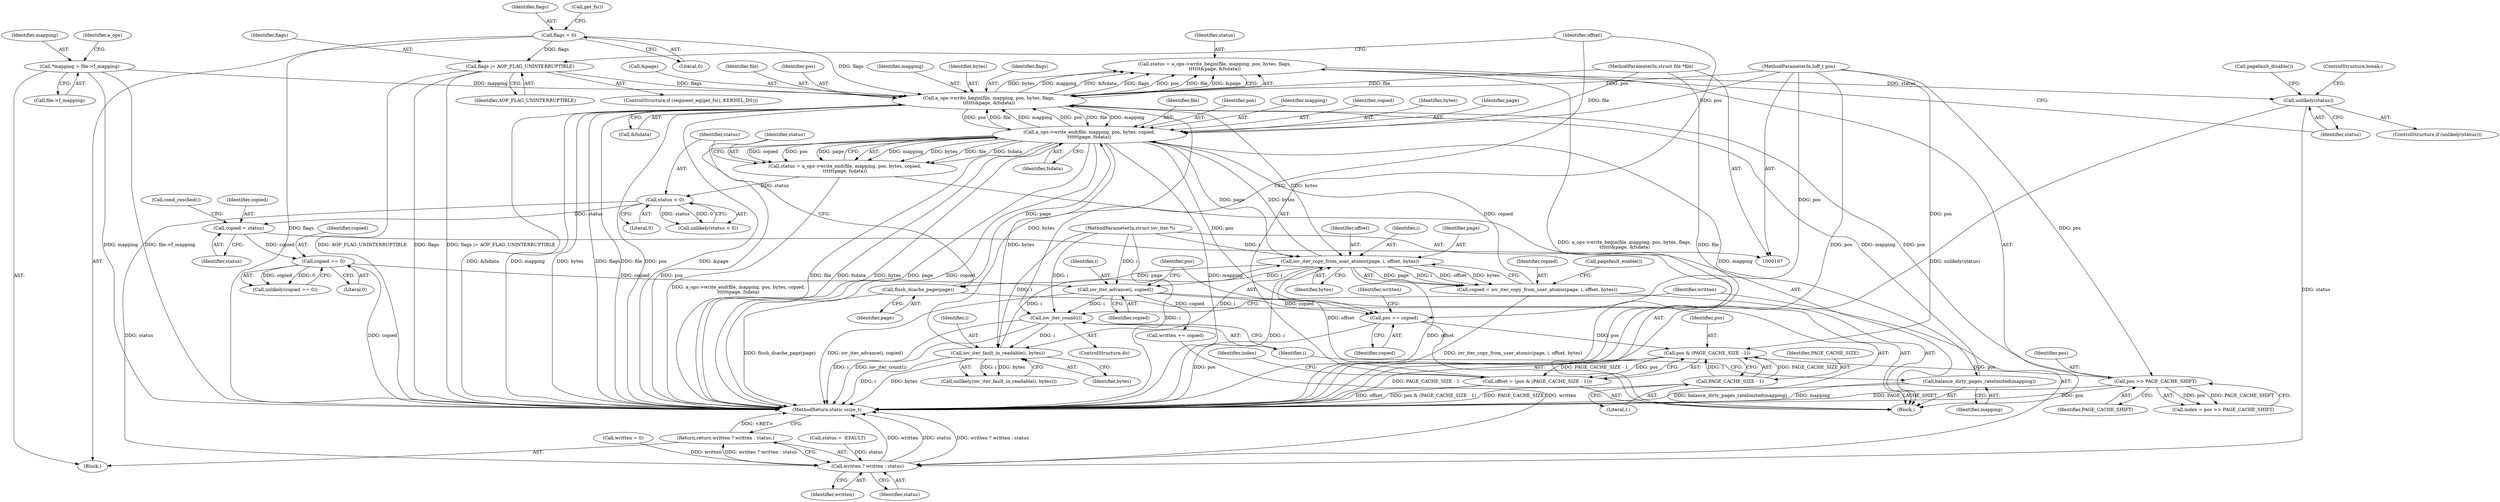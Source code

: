 digraph "1_linux_124d3b7041f9a0ca7c43a6293e1cae4576c32fd5_0@API" {
"1000175" [label="(Call,status = a_ops->write_begin(file, mapping, pos, bytes, flags,\n\t\t\t\t\t\t&page, &fsdata))"];
"1000177" [label="(Call,a_ops->write_begin(file, mapping, pos, bytes, flags,\n\t\t\t\t\t\t&page, &fsdata))"];
"1000204" [label="(Call,a_ops->write_end(file, mapping, pos, bytes, copied,\n\t\t\t\t\t\tpage, fsdata))"];
"1000108" [label="(MethodParameterIn,struct file *file)"];
"1000110" [label="(MethodParameterIn,loff_t pos)"];
"1000194" [label="(Call,iov_iter_copy_from_user_atomic(page, i, offset, bytes))"];
"1000166" [label="(Call,iov_iter_fault_in_readable(i, bytes))"];
"1000240" [label="(Call,iov_iter_count(i))"];
"1000229" [label="(Call,iov_iter_advance(i, copied))"];
"1000109" [label="(MethodParameterIn,struct iov_iter *i)"];
"1000224" [label="(Call,copied == 0)"];
"1000218" [label="(Call,copied = status)"];
"1000214" [label="(Call,status < 0)"];
"1000202" [label="(Call,status = a_ops->write_end(file, mapping, pos, bytes, copied,\n\t\t\t\t\t\tpage, fsdata))"];
"1000151" [label="(Call,offset = (pos & (PAGE_CACHE_SIZE - 1)))"];
"1000153" [label="(Call,pos & (PAGE_CACHE_SIZE - 1))"];
"1000232" [label="(Call,pos += copied)"];
"1000155" [label="(Call,PAGE_CACHE_SIZE - 1)"];
"1000192" [label="(Call,copied = iov_iter_copy_from_user_atomic(page, i, offset, bytes))"];
"1000200" [label="(Call,flush_dcache_page(page))"];
"1000238" [label="(Call,balance_dirty_pages_ratelimited(mapping))"];
"1000113" [label="(Call,*mapping = file->f_mapping)"];
"1000160" [label="(Call,pos >> PAGE_CACHE_SHIFT)"];
"1000140" [label="(Call,flags |= AOP_FLAG_UNINTERRUPTIBLE)"];
"1000133" [label="(Call,flags = 0)"];
"1000188" [label="(Call,unlikely(status))"];
"1000243" [label="(Call,written ? written : status)"];
"1000242" [label="(Return,return written ? written : status;)"];
"1000232" [label="(Call,pos += copied)"];
"1000230" [label="(Identifier,i)"];
"1000181" [label="(Identifier,bytes)"];
"1000177" [label="(Call,a_ops->write_begin(file, mapping, pos, bytes, flags,\n\t\t\t\t\t\t&page, &fsdata))"];
"1000115" [label="(Call,file->f_mapping)"];
"1000113" [label="(Call,*mapping = file->f_mapping)"];
"1000201" [label="(Identifier,page)"];
"1000135" [label="(Literal,0)"];
"1000206" [label="(Identifier,mapping)"];
"1000209" [label="(Identifier,copied)"];
"1000234" [label="(Identifier,copied)"];
"1000182" [label="(Identifier,flags)"];
"1000157" [label="(Literal,1)"];
"1000211" [label="(Identifier,fsdata)"];
"1000241" [label="(Identifier,i)"];
"1000221" [label="(Call,cond_resched())"];
"1000219" [label="(Identifier,copied)"];
"1000158" [label="(Call,index = pos >> PAGE_CACHE_SHIFT)"];
"1000199" [label="(Call,pagefault_enable())"];
"1000239" [label="(Identifier,mapping)"];
"1000159" [label="(Identifier,index)"];
"1000183" [label="(Call,&page)"];
"1000204" [label="(Call,a_ops->write_end(file, mapping, pos, bytes, copied,\n\t\t\t\t\t\tpage, fsdata))"];
"1000238" [label="(Call,balance_dirty_pages_ratelimited(mapping))"];
"1000144" [label="(Block,)"];
"1000161" [label="(Identifier,pos)"];
"1000178" [label="(Identifier,file)"];
"1000226" [label="(Literal,0)"];
"1000110" [label="(MethodParameterIn,loff_t pos)"];
"1000245" [label="(Identifier,written)"];
"1000243" [label="(Call,written ? written : status)"];
"1000196" [label="(Identifier,i)"];
"1000233" [label="(Identifier,pos)"];
"1000203" [label="(Identifier,status)"];
"1000187" [label="(ControlStructure,if (unlikely(status)))"];
"1000225" [label="(Identifier,copied)"];
"1000190" [label="(ControlStructure,break;)"];
"1000160" [label="(Call,pos >> PAGE_CACHE_SHIFT)"];
"1000166" [label="(Call,iov_iter_fault_in_readable(i, bytes))"];
"1000129" [label="(Call,written = 0)"];
"1000153" [label="(Call,pos & (PAGE_CACHE_SIZE - 1))"];
"1000167" [label="(Identifier,i)"];
"1000223" [label="(Call,unlikely(copied == 0))"];
"1000235" [label="(Call,written += copied)"];
"1000240" [label="(Call,iov_iter_count(i))"];
"1000170" [label="(Call,status = -EFAULT)"];
"1000242" [label="(Return,return written ? written : status;)"];
"1000168" [label="(Identifier,bytes)"];
"1000215" [label="(Identifier,status)"];
"1000188" [label="(Call,unlikely(status))"];
"1000180" [label="(Identifier,pos)"];
"1000236" [label="(Identifier,written)"];
"1000208" [label="(Identifier,bytes)"];
"1000185" [label="(Call,&fsdata)"];
"1000133" [label="(Call,flags = 0)"];
"1000218" [label="(Call,copied = status)"];
"1000109" [label="(MethodParameterIn,struct iov_iter *i)"];
"1000154" [label="(Identifier,pos)"];
"1000193" [label="(Identifier,copied)"];
"1000136" [label="(ControlStructure,if (segment_eq(get_fs(), KERNEL_DS)))"];
"1000213" [label="(Call,unlikely(status < 0))"];
"1000155" [label="(Call,PAGE_CACHE_SIZE - 1)"];
"1000111" [label="(Block,)"];
"1000200" [label="(Call,flush_dcache_page(page))"];
"1000120" [label="(Identifier,a_ops)"];
"1000162" [label="(Identifier,PAGE_CACHE_SHIFT)"];
"1000210" [label="(Identifier,page)"];
"1000152" [label="(Identifier,offset)"];
"1000220" [label="(Identifier,status)"];
"1000195" [label="(Identifier,page)"];
"1000205" [label="(Identifier,file)"];
"1000247" [label="(MethodReturn,static ssize_t)"];
"1000140" [label="(Call,flags |= AOP_FLAG_UNINTERRUPTIBLE)"];
"1000192" [label="(Call,copied = iov_iter_copy_from_user_atomic(page, i, offset, bytes))"];
"1000179" [label="(Identifier,mapping)"];
"1000134" [label="(Identifier,flags)"];
"1000194" [label="(Call,iov_iter_copy_from_user_atomic(page, i, offset, bytes))"];
"1000207" [label="(Identifier,pos)"];
"1000216" [label="(Literal,0)"];
"1000175" [label="(Call,status = a_ops->write_begin(file, mapping, pos, bytes, flags,\n\t\t\t\t\t\t&page, &fsdata))"];
"1000224" [label="(Call,copied == 0)"];
"1000138" [label="(Call,get_fs())"];
"1000114" [label="(Identifier,mapping)"];
"1000156" [label="(Identifier,PAGE_CACHE_SIZE)"];
"1000202" [label="(Call,status = a_ops->write_end(file, mapping, pos, bytes, copied,\n\t\t\t\t\t\tpage, fsdata))"];
"1000246" [label="(Identifier,status)"];
"1000198" [label="(Identifier,bytes)"];
"1000141" [label="(Identifier,flags)"];
"1000244" [label="(Identifier,written)"];
"1000176" [label="(Identifier,status)"];
"1000197" [label="(Identifier,offset)"];
"1000231" [label="(Identifier,copied)"];
"1000189" [label="(Identifier,status)"];
"1000151" [label="(Call,offset = (pos & (PAGE_CACHE_SIZE - 1)))"];
"1000214" [label="(Call,status < 0)"];
"1000142" [label="(Identifier,AOP_FLAG_UNINTERRUPTIBLE)"];
"1000229" [label="(Call,iov_iter_advance(i, copied))"];
"1000143" [label="(ControlStructure,do)"];
"1000165" [label="(Call,unlikely(iov_iter_fault_in_readable(i, bytes)))"];
"1000108" [label="(MethodParameterIn,struct file *file)"];
"1000191" [label="(Call,pagefault_disable())"];
"1000175" -> "1000144"  [label="AST: "];
"1000175" -> "1000177"  [label="CFG: "];
"1000176" -> "1000175"  [label="AST: "];
"1000177" -> "1000175"  [label="AST: "];
"1000189" -> "1000175"  [label="CFG: "];
"1000175" -> "1000247"  [label="DDG: a_ops->write_begin(file, mapping, pos, bytes, flags,\n\t\t\t\t\t\t&page, &fsdata)"];
"1000177" -> "1000175"  [label="DDG: bytes"];
"1000177" -> "1000175"  [label="DDG: mapping"];
"1000177" -> "1000175"  [label="DDG: &fsdata"];
"1000177" -> "1000175"  [label="DDG: flags"];
"1000177" -> "1000175"  [label="DDG: pos"];
"1000177" -> "1000175"  [label="DDG: file"];
"1000177" -> "1000175"  [label="DDG: &page"];
"1000175" -> "1000188"  [label="DDG: status"];
"1000177" -> "1000185"  [label="CFG: "];
"1000178" -> "1000177"  [label="AST: "];
"1000179" -> "1000177"  [label="AST: "];
"1000180" -> "1000177"  [label="AST: "];
"1000181" -> "1000177"  [label="AST: "];
"1000182" -> "1000177"  [label="AST: "];
"1000183" -> "1000177"  [label="AST: "];
"1000185" -> "1000177"  [label="AST: "];
"1000177" -> "1000247"  [label="DDG: &fsdata"];
"1000177" -> "1000247"  [label="DDG: mapping"];
"1000177" -> "1000247"  [label="DDG: bytes"];
"1000177" -> "1000247"  [label="DDG: flags"];
"1000177" -> "1000247"  [label="DDG: file"];
"1000177" -> "1000247"  [label="DDG: pos"];
"1000177" -> "1000247"  [label="DDG: &page"];
"1000204" -> "1000177"  [label="DDG: file"];
"1000204" -> "1000177"  [label="DDG: mapping"];
"1000204" -> "1000177"  [label="DDG: pos"];
"1000108" -> "1000177"  [label="DDG: file"];
"1000238" -> "1000177"  [label="DDG: mapping"];
"1000113" -> "1000177"  [label="DDG: mapping"];
"1000160" -> "1000177"  [label="DDG: pos"];
"1000110" -> "1000177"  [label="DDG: pos"];
"1000166" -> "1000177"  [label="DDG: bytes"];
"1000140" -> "1000177"  [label="DDG: flags"];
"1000133" -> "1000177"  [label="DDG: flags"];
"1000177" -> "1000194"  [label="DDG: bytes"];
"1000177" -> "1000204"  [label="DDG: file"];
"1000177" -> "1000204"  [label="DDG: mapping"];
"1000177" -> "1000204"  [label="DDG: pos"];
"1000204" -> "1000202"  [label="AST: "];
"1000204" -> "1000211"  [label="CFG: "];
"1000205" -> "1000204"  [label="AST: "];
"1000206" -> "1000204"  [label="AST: "];
"1000207" -> "1000204"  [label="AST: "];
"1000208" -> "1000204"  [label="AST: "];
"1000209" -> "1000204"  [label="AST: "];
"1000210" -> "1000204"  [label="AST: "];
"1000211" -> "1000204"  [label="AST: "];
"1000202" -> "1000204"  [label="CFG: "];
"1000204" -> "1000247"  [label="DDG: bytes"];
"1000204" -> "1000247"  [label="DDG: copied"];
"1000204" -> "1000247"  [label="DDG: page"];
"1000204" -> "1000247"  [label="DDG: mapping"];
"1000204" -> "1000247"  [label="DDG: pos"];
"1000204" -> "1000247"  [label="DDG: fsdata"];
"1000204" -> "1000247"  [label="DDG: file"];
"1000204" -> "1000166"  [label="DDG: bytes"];
"1000204" -> "1000194"  [label="DDG: page"];
"1000204" -> "1000202"  [label="DDG: mapping"];
"1000204" -> "1000202"  [label="DDG: bytes"];
"1000204" -> "1000202"  [label="DDG: file"];
"1000204" -> "1000202"  [label="DDG: fsdata"];
"1000204" -> "1000202"  [label="DDG: copied"];
"1000204" -> "1000202"  [label="DDG: pos"];
"1000204" -> "1000202"  [label="DDG: page"];
"1000108" -> "1000204"  [label="DDG: file"];
"1000110" -> "1000204"  [label="DDG: pos"];
"1000194" -> "1000204"  [label="DDG: bytes"];
"1000192" -> "1000204"  [label="DDG: copied"];
"1000200" -> "1000204"  [label="DDG: page"];
"1000204" -> "1000232"  [label="DDG: pos"];
"1000204" -> "1000238"  [label="DDG: mapping"];
"1000108" -> "1000107"  [label="AST: "];
"1000108" -> "1000247"  [label="DDG: file"];
"1000110" -> "1000107"  [label="AST: "];
"1000110" -> "1000247"  [label="DDG: pos"];
"1000110" -> "1000153"  [label="DDG: pos"];
"1000110" -> "1000160"  [label="DDG: pos"];
"1000110" -> "1000232"  [label="DDG: pos"];
"1000194" -> "1000192"  [label="AST: "];
"1000194" -> "1000198"  [label="CFG: "];
"1000195" -> "1000194"  [label="AST: "];
"1000196" -> "1000194"  [label="AST: "];
"1000197" -> "1000194"  [label="AST: "];
"1000198" -> "1000194"  [label="AST: "];
"1000192" -> "1000194"  [label="CFG: "];
"1000194" -> "1000247"  [label="DDG: offset"];
"1000194" -> "1000247"  [label="DDG: i"];
"1000194" -> "1000166"  [label="DDG: i"];
"1000194" -> "1000192"  [label="DDG: page"];
"1000194" -> "1000192"  [label="DDG: i"];
"1000194" -> "1000192"  [label="DDG: offset"];
"1000194" -> "1000192"  [label="DDG: bytes"];
"1000166" -> "1000194"  [label="DDG: i"];
"1000109" -> "1000194"  [label="DDG: i"];
"1000151" -> "1000194"  [label="DDG: offset"];
"1000194" -> "1000200"  [label="DDG: page"];
"1000194" -> "1000229"  [label="DDG: i"];
"1000166" -> "1000165"  [label="AST: "];
"1000166" -> "1000168"  [label="CFG: "];
"1000167" -> "1000166"  [label="AST: "];
"1000168" -> "1000166"  [label="AST: "];
"1000165" -> "1000166"  [label="CFG: "];
"1000166" -> "1000247"  [label="DDG: bytes"];
"1000166" -> "1000247"  [label="DDG: i"];
"1000166" -> "1000165"  [label="DDG: i"];
"1000166" -> "1000165"  [label="DDG: bytes"];
"1000240" -> "1000166"  [label="DDG: i"];
"1000109" -> "1000166"  [label="DDG: i"];
"1000240" -> "1000143"  [label="AST: "];
"1000240" -> "1000241"  [label="CFG: "];
"1000241" -> "1000240"  [label="AST: "];
"1000152" -> "1000240"  [label="CFG: "];
"1000244" -> "1000240"  [label="CFG: "];
"1000240" -> "1000247"  [label="DDG: iov_iter_count(i)"];
"1000240" -> "1000247"  [label="DDG: i"];
"1000229" -> "1000240"  [label="DDG: i"];
"1000109" -> "1000240"  [label="DDG: i"];
"1000229" -> "1000144"  [label="AST: "];
"1000229" -> "1000231"  [label="CFG: "];
"1000230" -> "1000229"  [label="AST: "];
"1000231" -> "1000229"  [label="AST: "];
"1000233" -> "1000229"  [label="CFG: "];
"1000229" -> "1000247"  [label="DDG: iov_iter_advance(i, copied)"];
"1000109" -> "1000229"  [label="DDG: i"];
"1000224" -> "1000229"  [label="DDG: copied"];
"1000229" -> "1000232"  [label="DDG: copied"];
"1000229" -> "1000235"  [label="DDG: copied"];
"1000109" -> "1000107"  [label="AST: "];
"1000109" -> "1000247"  [label="DDG: i"];
"1000224" -> "1000223"  [label="AST: "];
"1000224" -> "1000226"  [label="CFG: "];
"1000225" -> "1000224"  [label="AST: "];
"1000226" -> "1000224"  [label="AST: "];
"1000223" -> "1000224"  [label="CFG: "];
"1000224" -> "1000247"  [label="DDG: copied"];
"1000224" -> "1000223"  [label="DDG: copied"];
"1000224" -> "1000223"  [label="DDG: 0"];
"1000218" -> "1000224"  [label="DDG: copied"];
"1000218" -> "1000144"  [label="AST: "];
"1000218" -> "1000220"  [label="CFG: "];
"1000219" -> "1000218"  [label="AST: "];
"1000220" -> "1000218"  [label="AST: "];
"1000221" -> "1000218"  [label="CFG: "];
"1000214" -> "1000218"  [label="DDG: status"];
"1000214" -> "1000213"  [label="AST: "];
"1000214" -> "1000216"  [label="CFG: "];
"1000215" -> "1000214"  [label="AST: "];
"1000216" -> "1000214"  [label="AST: "];
"1000213" -> "1000214"  [label="CFG: "];
"1000214" -> "1000213"  [label="DDG: status"];
"1000214" -> "1000213"  [label="DDG: 0"];
"1000202" -> "1000214"  [label="DDG: status"];
"1000214" -> "1000243"  [label="DDG: status"];
"1000202" -> "1000144"  [label="AST: "];
"1000203" -> "1000202"  [label="AST: "];
"1000215" -> "1000202"  [label="CFG: "];
"1000202" -> "1000247"  [label="DDG: a_ops->write_end(file, mapping, pos, bytes, copied,\n\t\t\t\t\t\tpage, fsdata)"];
"1000151" -> "1000144"  [label="AST: "];
"1000151" -> "1000153"  [label="CFG: "];
"1000152" -> "1000151"  [label="AST: "];
"1000153" -> "1000151"  [label="AST: "];
"1000159" -> "1000151"  [label="CFG: "];
"1000151" -> "1000247"  [label="DDG: offset"];
"1000151" -> "1000247"  [label="DDG: pos & (PAGE_CACHE_SIZE - 1)"];
"1000153" -> "1000151"  [label="DDG: pos"];
"1000153" -> "1000151"  [label="DDG: PAGE_CACHE_SIZE - 1"];
"1000153" -> "1000155"  [label="CFG: "];
"1000154" -> "1000153"  [label="AST: "];
"1000155" -> "1000153"  [label="AST: "];
"1000153" -> "1000247"  [label="DDG: PAGE_CACHE_SIZE - 1"];
"1000232" -> "1000153"  [label="DDG: pos"];
"1000155" -> "1000153"  [label="DDG: PAGE_CACHE_SIZE"];
"1000155" -> "1000153"  [label="DDG: 1"];
"1000153" -> "1000160"  [label="DDG: pos"];
"1000232" -> "1000144"  [label="AST: "];
"1000232" -> "1000234"  [label="CFG: "];
"1000233" -> "1000232"  [label="AST: "];
"1000234" -> "1000232"  [label="AST: "];
"1000236" -> "1000232"  [label="CFG: "];
"1000232" -> "1000247"  [label="DDG: pos"];
"1000155" -> "1000157"  [label="CFG: "];
"1000156" -> "1000155"  [label="AST: "];
"1000157" -> "1000155"  [label="AST: "];
"1000155" -> "1000247"  [label="DDG: PAGE_CACHE_SIZE"];
"1000192" -> "1000144"  [label="AST: "];
"1000193" -> "1000192"  [label="AST: "];
"1000199" -> "1000192"  [label="CFG: "];
"1000192" -> "1000247"  [label="DDG: iov_iter_copy_from_user_atomic(page, i, offset, bytes)"];
"1000200" -> "1000144"  [label="AST: "];
"1000200" -> "1000201"  [label="CFG: "];
"1000201" -> "1000200"  [label="AST: "];
"1000203" -> "1000200"  [label="CFG: "];
"1000200" -> "1000247"  [label="DDG: flush_dcache_page(page)"];
"1000238" -> "1000144"  [label="AST: "];
"1000238" -> "1000239"  [label="CFG: "];
"1000239" -> "1000238"  [label="AST: "];
"1000241" -> "1000238"  [label="CFG: "];
"1000238" -> "1000247"  [label="DDG: mapping"];
"1000238" -> "1000247"  [label="DDG: balance_dirty_pages_ratelimited(mapping)"];
"1000113" -> "1000111"  [label="AST: "];
"1000113" -> "1000115"  [label="CFG: "];
"1000114" -> "1000113"  [label="AST: "];
"1000115" -> "1000113"  [label="AST: "];
"1000120" -> "1000113"  [label="CFG: "];
"1000113" -> "1000247"  [label="DDG: mapping"];
"1000113" -> "1000247"  [label="DDG: file->f_mapping"];
"1000160" -> "1000158"  [label="AST: "];
"1000160" -> "1000162"  [label="CFG: "];
"1000161" -> "1000160"  [label="AST: "];
"1000162" -> "1000160"  [label="AST: "];
"1000158" -> "1000160"  [label="CFG: "];
"1000160" -> "1000247"  [label="DDG: PAGE_CACHE_SHIFT"];
"1000160" -> "1000247"  [label="DDG: pos"];
"1000160" -> "1000158"  [label="DDG: pos"];
"1000160" -> "1000158"  [label="DDG: PAGE_CACHE_SHIFT"];
"1000140" -> "1000136"  [label="AST: "];
"1000140" -> "1000142"  [label="CFG: "];
"1000141" -> "1000140"  [label="AST: "];
"1000142" -> "1000140"  [label="AST: "];
"1000152" -> "1000140"  [label="CFG: "];
"1000140" -> "1000247"  [label="DDG: AOP_FLAG_UNINTERRUPTIBLE"];
"1000140" -> "1000247"  [label="DDG: flags"];
"1000140" -> "1000247"  [label="DDG: flags |= AOP_FLAG_UNINTERRUPTIBLE"];
"1000133" -> "1000140"  [label="DDG: flags"];
"1000133" -> "1000111"  [label="AST: "];
"1000133" -> "1000135"  [label="CFG: "];
"1000134" -> "1000133"  [label="AST: "];
"1000135" -> "1000133"  [label="AST: "];
"1000138" -> "1000133"  [label="CFG: "];
"1000133" -> "1000247"  [label="DDG: flags"];
"1000188" -> "1000187"  [label="AST: "];
"1000188" -> "1000189"  [label="CFG: "];
"1000189" -> "1000188"  [label="AST: "];
"1000190" -> "1000188"  [label="CFG: "];
"1000191" -> "1000188"  [label="CFG: "];
"1000188" -> "1000247"  [label="DDG: unlikely(status)"];
"1000188" -> "1000243"  [label="DDG: status"];
"1000243" -> "1000242"  [label="AST: "];
"1000243" -> "1000245"  [label="CFG: "];
"1000243" -> "1000246"  [label="CFG: "];
"1000244" -> "1000243"  [label="AST: "];
"1000245" -> "1000243"  [label="AST: "];
"1000246" -> "1000243"  [label="AST: "];
"1000242" -> "1000243"  [label="CFG: "];
"1000243" -> "1000247"  [label="DDG: written"];
"1000243" -> "1000247"  [label="DDG: status"];
"1000243" -> "1000247"  [label="DDG: written ? written : status"];
"1000243" -> "1000242"  [label="DDG: written ? written : status"];
"1000129" -> "1000243"  [label="DDG: written"];
"1000235" -> "1000243"  [label="DDG: written"];
"1000170" -> "1000243"  [label="DDG: status"];
"1000242" -> "1000111"  [label="AST: "];
"1000247" -> "1000242"  [label="CFG: "];
"1000242" -> "1000247"  [label="DDG: <RET>"];
}
